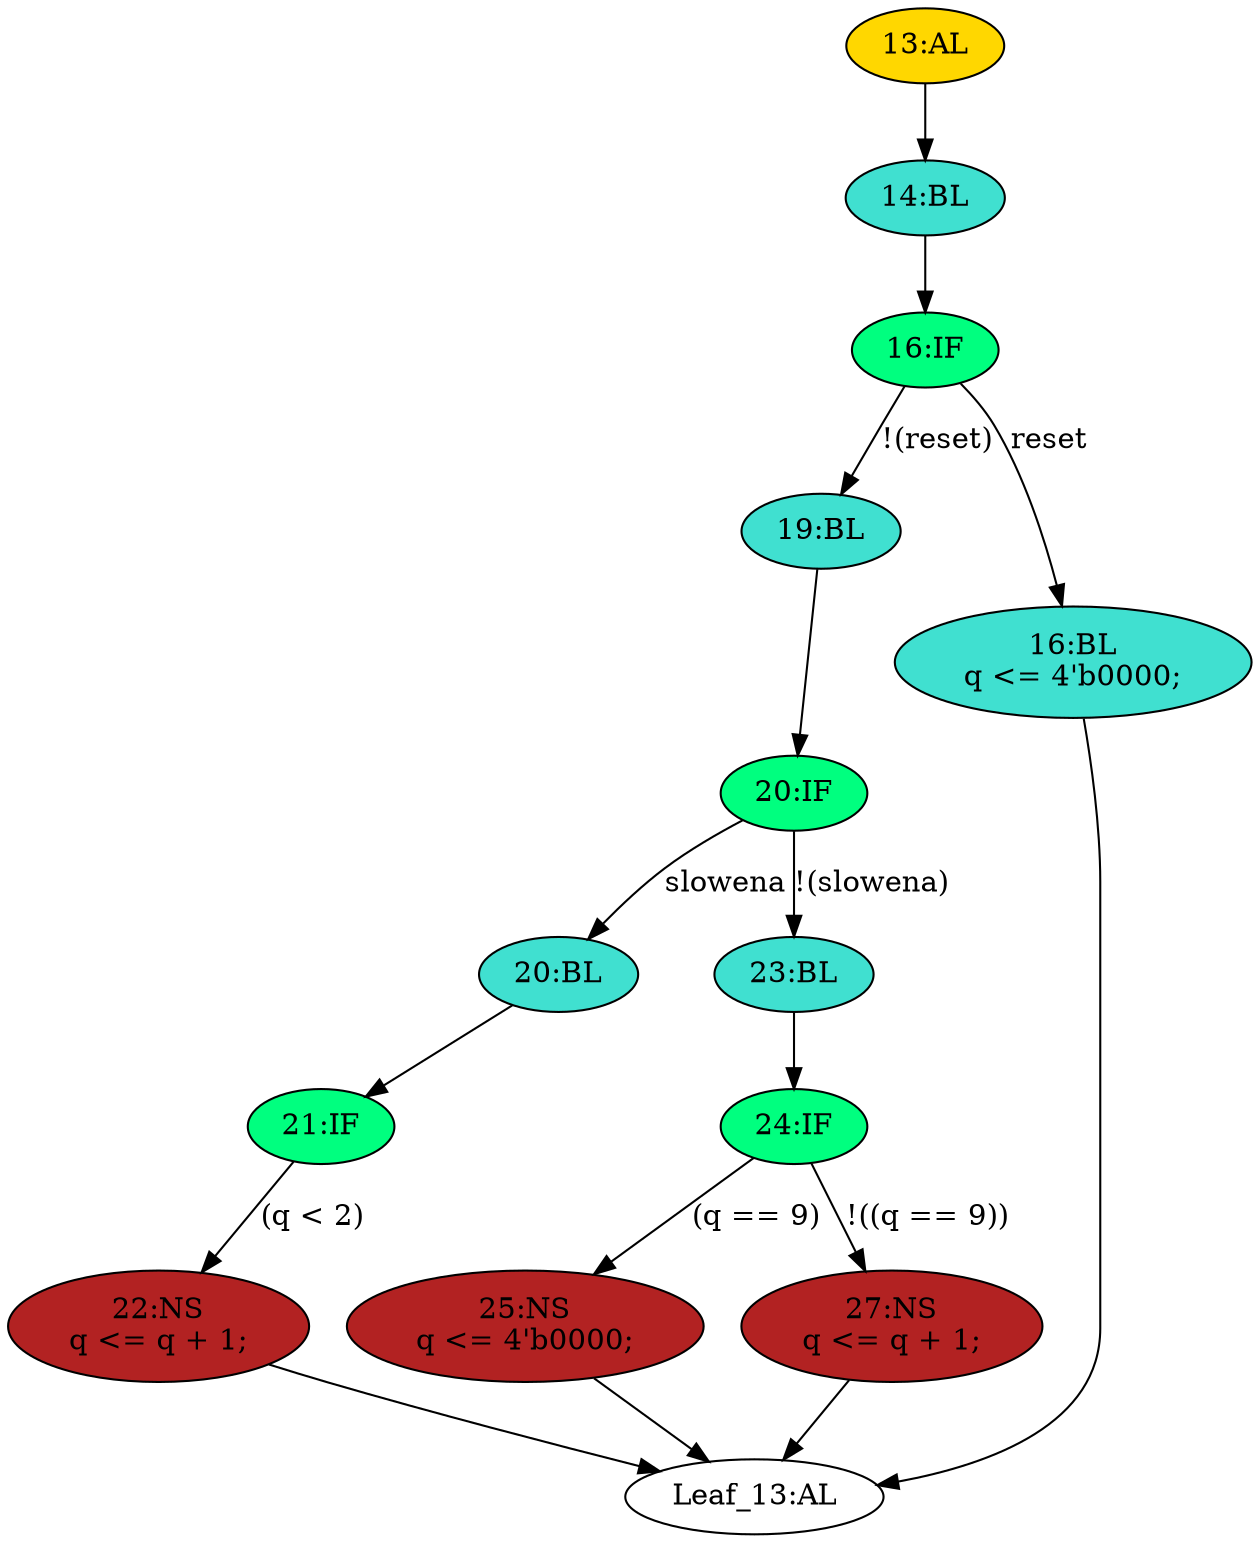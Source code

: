 strict digraph "" {
	node [label="\N"];
	"16:IF"	[ast="<pyverilog.vparser.ast.IfStatement object at 0x7fa7d893eb90>",
		fillcolor=springgreen,
		label="16:IF",
		statements="[]",
		style=filled,
		typ=IfStatement];
	"19:BL"	[ast="<pyverilog.vparser.ast.Block object at 0x7fa7da573090>",
		fillcolor=turquoise,
		label="19:BL",
		statements="[]",
		style=filled,
		typ=Block];
	"16:IF" -> "19:BL"	[cond="['reset']",
		label="!(reset)",
		lineno=16];
	"16:BL"	[ast="<pyverilog.vparser.ast.Block object at 0x7fa7da098090>",
		fillcolor=turquoise,
		label="16:BL
q <= 4'b0000;",
		statements="[<pyverilog.vparser.ast.NonblockingSubstitution object at 0x7fa7da0980d0>]",
		style=filled,
		typ=Block];
	"16:IF" -> "16:BL"	[cond="['reset']",
		label=reset,
		lineno=16];
	"20:IF"	[ast="<pyverilog.vparser.ast.IfStatement object at 0x7fa7da5730d0>",
		fillcolor=springgreen,
		label="20:IF",
		statements="[]",
		style=filled,
		typ=IfStatement];
	"19:BL" -> "20:IF"	[cond="[]",
		lineno=None];
	"14:BL"	[ast="<pyverilog.vparser.ast.Block object at 0x7fa7da098290>",
		fillcolor=turquoise,
		label="14:BL",
		statements="[]",
		style=filled,
		typ=Block];
	"14:BL" -> "16:IF"	[cond="[]",
		lineno=None];
	"20:BL"	[ast="<pyverilog.vparser.ast.Block object at 0x7fa7da573cd0>",
		fillcolor=turquoise,
		label="20:BL",
		statements="[]",
		style=filled,
		typ=Block];
	"21:IF"	[ast="<pyverilog.vparser.ast.IfStatement object at 0x7fa7da573d10>",
		fillcolor=springgreen,
		label="21:IF",
		statements="[]",
		style=filled,
		typ=IfStatement];
	"20:BL" -> "21:IF"	[cond="[]",
		lineno=None];
	"22:NS"	[ast="<pyverilog.vparser.ast.NonblockingSubstitution object at 0x7fa7da573d50>",
		fillcolor=firebrick,
		label="22:NS
q <= q + 1;",
		statements="[<pyverilog.vparser.ast.NonblockingSubstitution object at 0x7fa7da573d50>]",
		style=filled,
		typ=NonblockingSubstitution];
	"Leaf_13:AL"	[def_var="['q']",
		label="Leaf_13:AL"];
	"22:NS" -> "Leaf_13:AL"	[cond="[]",
		lineno=None];
	"21:IF" -> "22:NS"	[cond="['q']",
		label="(q < 2)",
		lineno=21];
	"20:IF" -> "20:BL"	[cond="['slowena']",
		label=slowena,
		lineno=20];
	"23:BL"	[ast="<pyverilog.vparser.ast.Block object at 0x7fa7da573110>",
		fillcolor=turquoise,
		label="23:BL",
		statements="[]",
		style=filled,
		typ=Block];
	"20:IF" -> "23:BL"	[cond="['slowena']",
		label="!(slowena)",
		lineno=20];
	"25:NS"	[ast="<pyverilog.vparser.ast.NonblockingSubstitution object at 0x7fa7da5734d0>",
		fillcolor=firebrick,
		label="25:NS
q <= 4'b0000;",
		statements="[<pyverilog.vparser.ast.NonblockingSubstitution object at 0x7fa7da5734d0>]",
		style=filled,
		typ=NonblockingSubstitution];
	"25:NS" -> "Leaf_13:AL"	[cond="[]",
		lineno=None];
	"24:IF"	[ast="<pyverilog.vparser.ast.IfStatement object at 0x7fa7da573150>",
		fillcolor=springgreen,
		label="24:IF",
		statements="[]",
		style=filled,
		typ=IfStatement];
	"24:IF" -> "25:NS"	[cond="['q']",
		label="(q == 9)",
		lineno=24];
	"27:NS"	[ast="<pyverilog.vparser.ast.NonblockingSubstitution object at 0x7fa7da573190>",
		fillcolor=firebrick,
		label="27:NS
q <= q + 1;",
		statements="[<pyverilog.vparser.ast.NonblockingSubstitution object at 0x7fa7da573190>]",
		style=filled,
		typ=NonblockingSubstitution];
	"24:IF" -> "27:NS"	[cond="['q']",
		label="!((q == 9))",
		lineno=24];
	"16:BL" -> "Leaf_13:AL"	[cond="[]",
		lineno=None];
	"13:AL"	[ast="<pyverilog.vparser.ast.Always object at 0x7fa7da098350>",
		clk_sens=True,
		fillcolor=gold,
		label="13:AL",
		sens="['clk', 'reset']",
		statements="[]",
		style=filled,
		typ=Always,
		use_var="['reset', 'q', 'slowena']"];
	"13:AL" -> "14:BL"	[cond="[]",
		lineno=None];
	"27:NS" -> "Leaf_13:AL"	[cond="[]",
		lineno=None];
	"23:BL" -> "24:IF"	[cond="[]",
		lineno=None];
}
